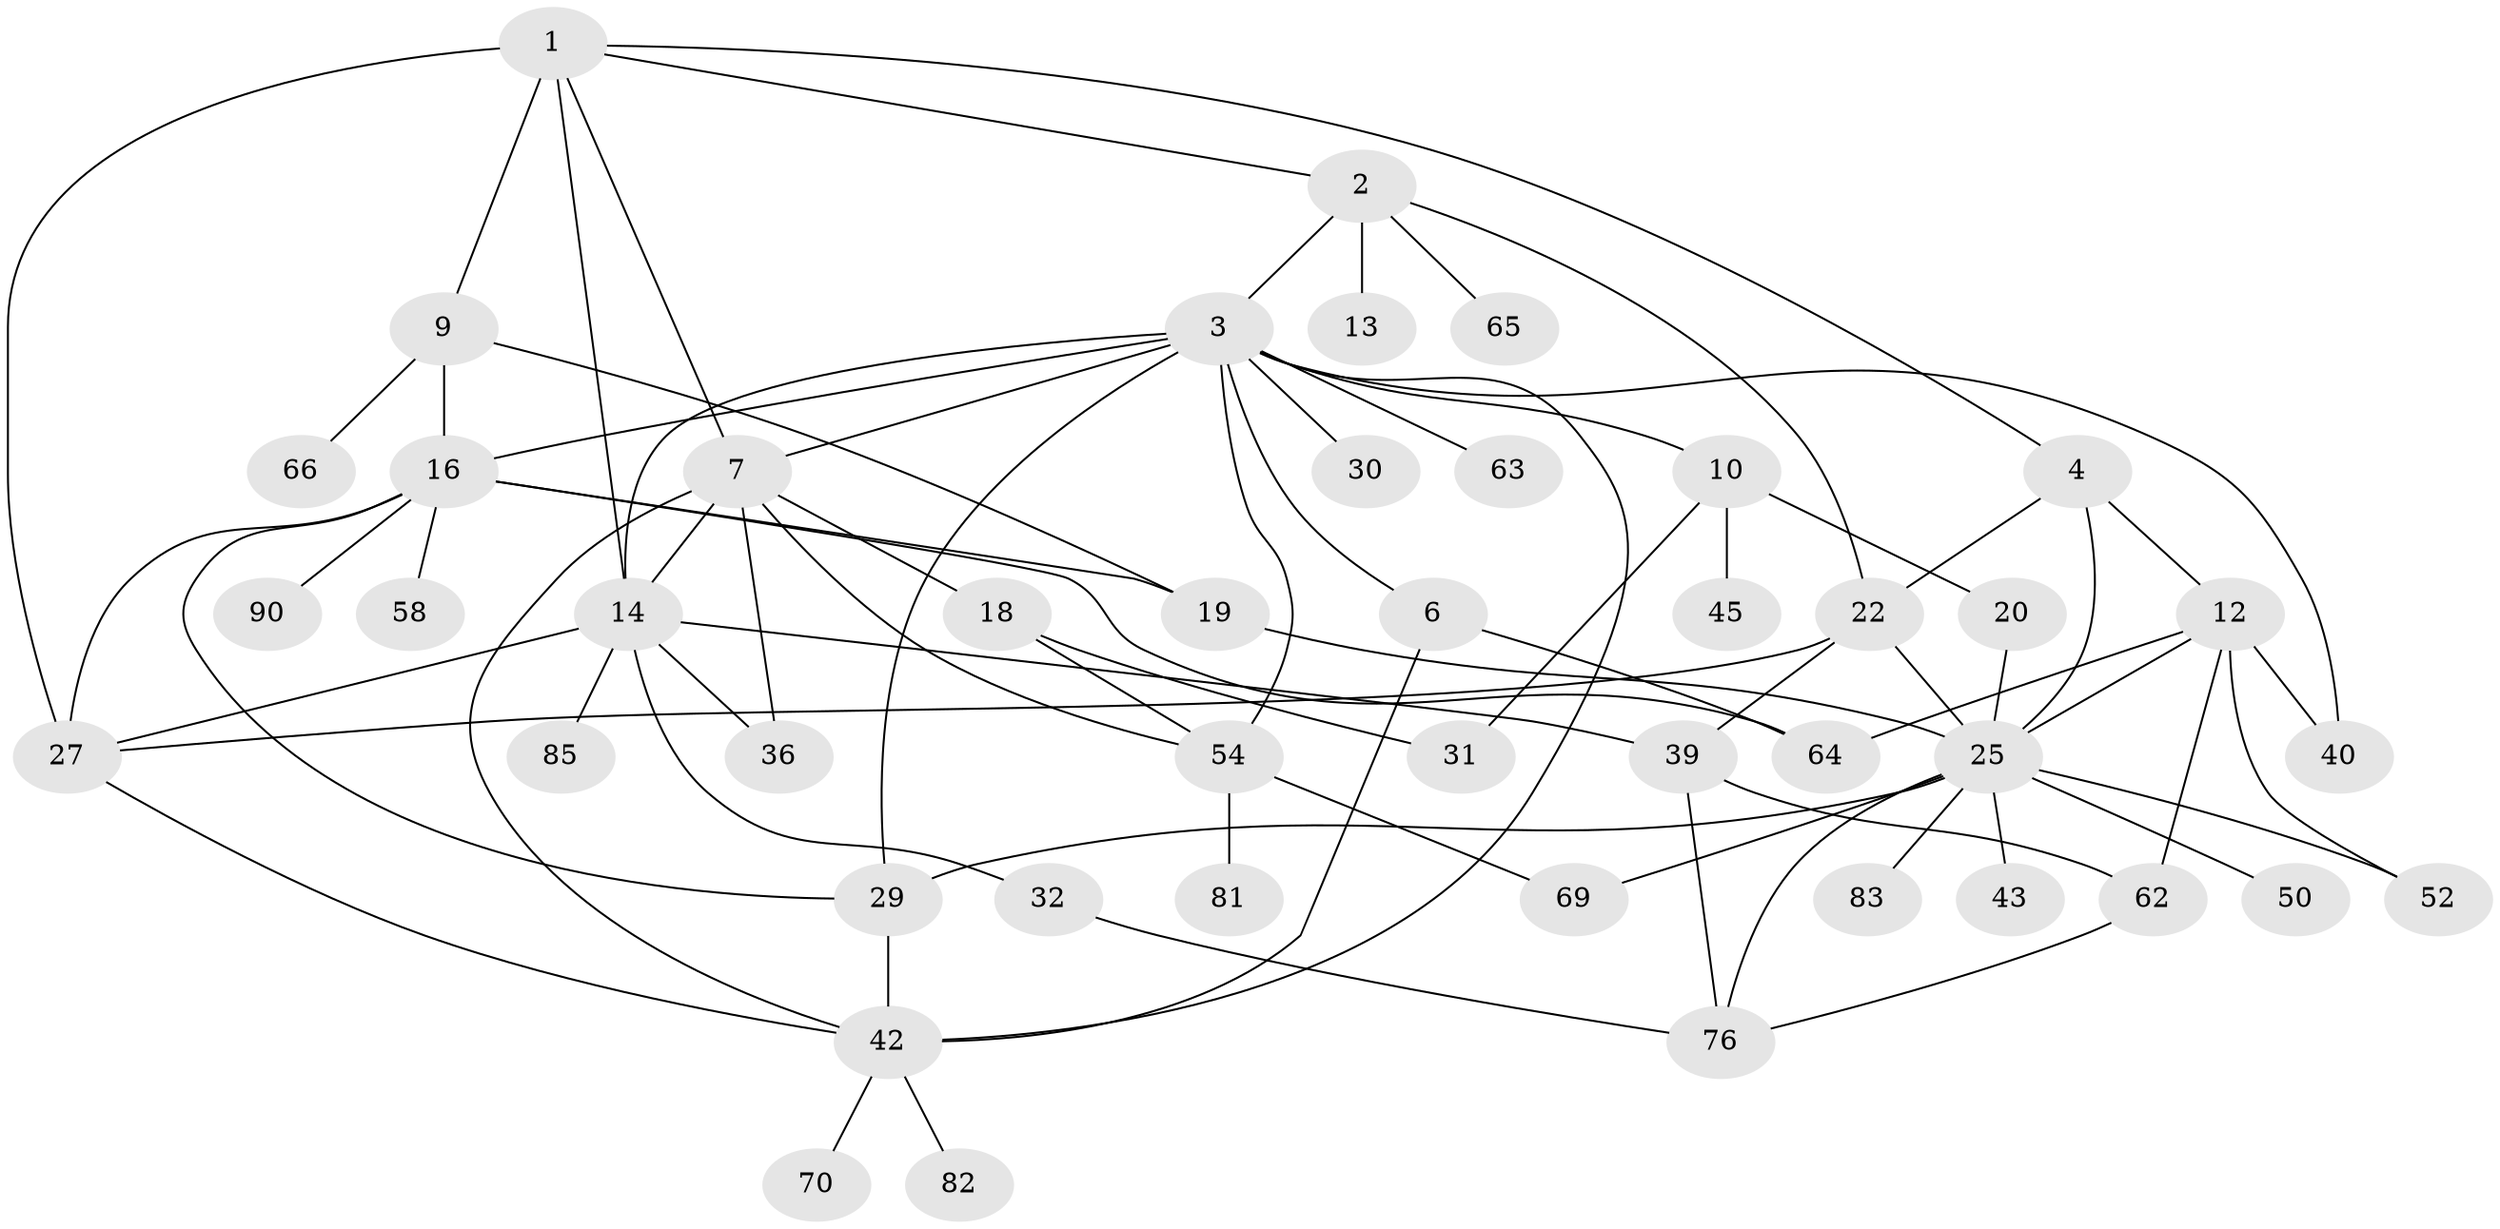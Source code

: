 // original degree distribution, {7: 0.02197802197802198, 5: 0.06593406593406594, 4: 0.18681318681318682, 3: 0.24175824175824176, 6: 0.02197802197802198, 2: 0.1978021978021978, 1: 0.26373626373626374}
// Generated by graph-tools (version 1.1) at 2025/13/03/09/25 04:13:25]
// undirected, 45 vertices, 77 edges
graph export_dot {
graph [start="1"]
  node [color=gray90,style=filled];
  1;
  2;
  3 [super="+5+89+11"];
  4;
  6;
  7 [super="+8+24+23"];
  9;
  10 [super="+56+46"];
  12 [super="+57+37"];
  13 [super="+61"];
  14 [super="+88+17+21+44"];
  16 [super="+49+38"];
  18;
  19 [super="+74"];
  20 [super="+26"];
  22;
  25 [super="+47+41+79"];
  27 [super="+68"];
  29 [super="+77"];
  30 [super="+84"];
  31;
  32;
  36;
  39 [super="+86"];
  40 [super="+71"];
  42 [super="+60+53+91+73"];
  43 [super="+67"];
  45;
  50;
  52;
  54 [super="+55"];
  58;
  62;
  63;
  64 [super="+87+72"];
  65;
  66;
  69;
  70;
  76;
  81;
  82;
  83;
  85;
  90;
  1 -- 2;
  1 -- 4;
  1 -- 7;
  1 -- 9;
  1 -- 14 [weight=2];
  1 -- 27;
  2 -- 3;
  2 -- 13;
  2 -- 65;
  2 -- 22;
  3 -- 10;
  3 -- 6;
  3 -- 30;
  3 -- 7;
  3 -- 40;
  3 -- 42;
  3 -- 14;
  3 -- 16;
  3 -- 54;
  3 -- 29 [weight=2];
  3 -- 63;
  4 -- 12;
  4 -- 22;
  4 -- 25;
  6 -- 64;
  6 -- 42;
  7 -- 18;
  7 -- 36;
  7 -- 54;
  7 -- 42;
  7 -- 14;
  9 -- 66;
  9 -- 16;
  9 -- 19;
  10 -- 20;
  10 -- 31;
  10 -- 45;
  12 -- 52;
  12 -- 40;
  12 -- 25;
  12 -- 62;
  12 -- 64;
  14 -- 39;
  14 -- 32;
  14 -- 36;
  14 -- 27;
  14 -- 85;
  16 -- 19;
  16 -- 58;
  16 -- 27;
  16 -- 90;
  16 -- 29;
  16 -- 64;
  18 -- 54;
  18 -- 31;
  19 -- 25;
  20 -- 25;
  22 -- 25;
  22 -- 39;
  22 -- 27;
  25 -- 43;
  25 -- 69;
  25 -- 50;
  25 -- 83;
  25 -- 52;
  25 -- 29;
  25 -- 76;
  27 -- 42;
  29 -- 42;
  32 -- 76;
  39 -- 62;
  39 -- 76;
  42 -- 82;
  42 -- 70;
  54 -- 69;
  54 -- 81;
  62 -- 76;
}
